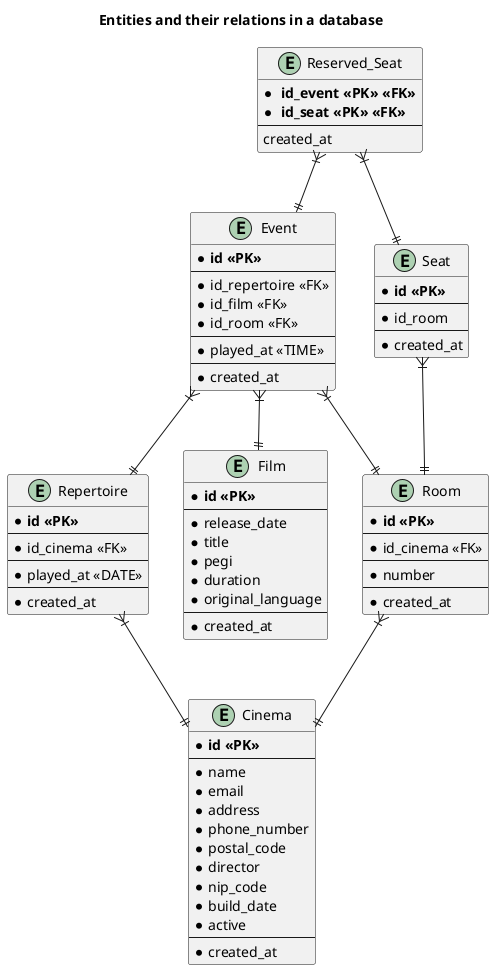 @startuml
title Entities and their relations in a database

entity Cinema {
    * **id <<PK>>**
    --
    * name
    * email
    * address
    * phone_number
    * postal_code
    * director
    * nip_code
    * build_date
    * active
    --
    * created_at
}

entity Repertoire {
    * **id <<PK>>**
    --
    * id_cinema <<FK>>
    --
    * played_at <<DATE>>
    --
    * created_at
}

entity Film {
    * **id <<PK>>**
    --
    * release_date
    * title
    * pegi
    * duration
    * original_language
    --
    * created_at
}

entity Event {
    * **id <<PK>>**
    --
    * id_repertoire <<FK>>
    * id_film <<FK>>
    * id_room <<FK>>
    --
    * played_at <<TIME>>
    --
    * created_at
}

entity Reserved_Seat {
    * ** id_event <<PK>> <<FK>>**
    * ** id_seat <<PK>> <<FK>>**
    --
    created_at
}

entity Room {
    * **id <<PK>>**
    --
    * id_cinema <<FK>>
    --
    * number
    --
    * created_at
}
entity Seat {
    * **id <<PK>>**
    --
    * id_room
    --
    * created_at
}


Repertoire      }|--|| Cinema

Event }|--|| Film
Event }|--|| Repertoire
Event }|--|| Room

Seat            }|--|| Room
Room            }|--|| Cinema


Reserved_Seat }|--|| Seat
Reserved_Seat }|--|| Event
@enduml